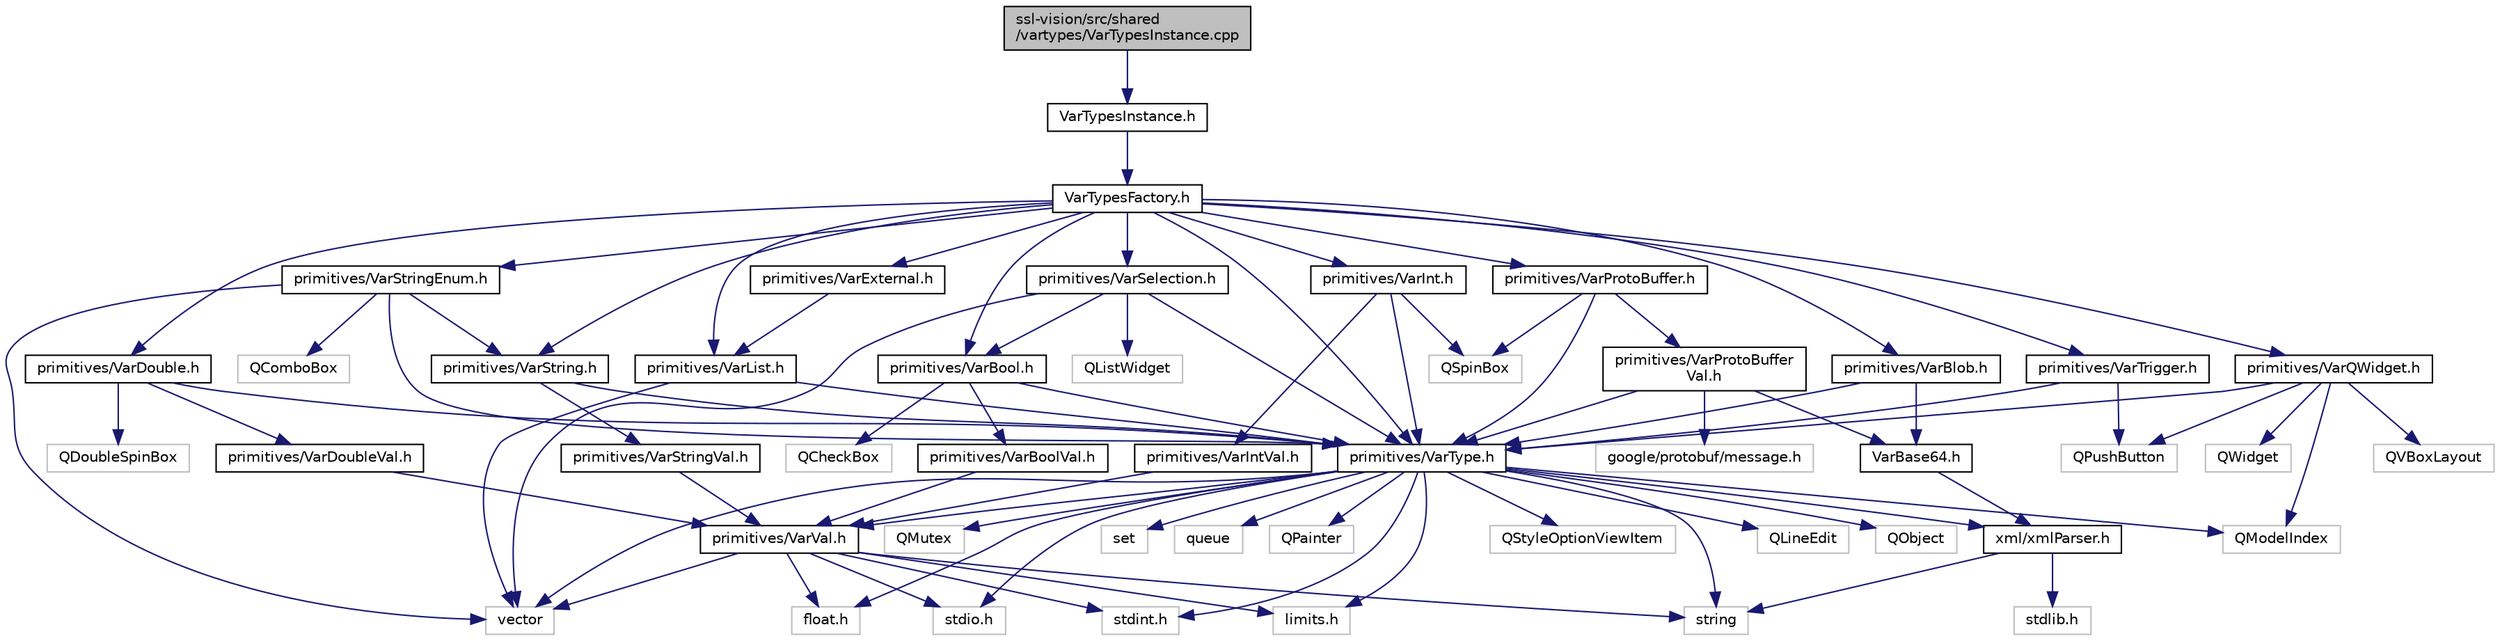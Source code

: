 digraph "ssl-vision/src/shared/vartypes/VarTypesInstance.cpp"
{
 // INTERACTIVE_SVG=YES
  edge [fontname="Helvetica",fontsize="10",labelfontname="Helvetica",labelfontsize="10"];
  node [fontname="Helvetica",fontsize="10",shape=record];
  Node1 [label="ssl-vision/src/shared\l/vartypes/VarTypesInstance.cpp",height=0.2,width=0.4,color="black", fillcolor="grey75", style="filled", fontcolor="black"];
  Node1 -> Node2 [color="midnightblue",fontsize="10",style="solid",fontname="Helvetica"];
  Node2 [label="VarTypesInstance.h",height=0.2,width=0.4,color="black", fillcolor="white", style="filled",URL="$df/de3/_var_types_instance_8h.html"];
  Node2 -> Node3 [color="midnightblue",fontsize="10",style="solid",fontname="Helvetica"];
  Node3 [label="VarTypesFactory.h",height=0.2,width=0.4,color="black", fillcolor="white", style="filled",URL="$d2/d10/_var_types_factory_8h.html"];
  Node3 -> Node4 [color="midnightblue",fontsize="10",style="solid",fontname="Helvetica"];
  Node4 [label="primitives/VarType.h",height=0.2,width=0.4,color="black", fillcolor="white", style="filled",URL="$d4/d8d/_var_type_8h.html",tooltip="C++ Interface: VarType. "];
  Node4 -> Node5 [color="midnightblue",fontsize="10",style="solid",fontname="Helvetica"];
  Node5 [label="stdint.h",height=0.2,width=0.4,color="grey75", fillcolor="white", style="filled"];
  Node4 -> Node6 [color="midnightblue",fontsize="10",style="solid",fontname="Helvetica"];
  Node6 [label="stdio.h",height=0.2,width=0.4,color="grey75", fillcolor="white", style="filled"];
  Node4 -> Node7 [color="midnightblue",fontsize="10",style="solid",fontname="Helvetica"];
  Node7 [label="string",height=0.2,width=0.4,color="grey75", fillcolor="white", style="filled"];
  Node4 -> Node8 [color="midnightblue",fontsize="10",style="solid",fontname="Helvetica"];
  Node8 [label="vector",height=0.2,width=0.4,color="grey75", fillcolor="white", style="filled"];
  Node4 -> Node9 [color="midnightblue",fontsize="10",style="solid",fontname="Helvetica"];
  Node9 [label="limits.h",height=0.2,width=0.4,color="grey75", fillcolor="white", style="filled"];
  Node4 -> Node10 [color="midnightblue",fontsize="10",style="solid",fontname="Helvetica"];
  Node10 [label="float.h",height=0.2,width=0.4,color="grey75", fillcolor="white", style="filled"];
  Node4 -> Node11 [color="midnightblue",fontsize="10",style="solid",fontname="Helvetica"];
  Node11 [label="set",height=0.2,width=0.4,color="grey75", fillcolor="white", style="filled"];
  Node4 -> Node12 [color="midnightblue",fontsize="10",style="solid",fontname="Helvetica"];
  Node12 [label="queue",height=0.2,width=0.4,color="grey75", fillcolor="white", style="filled"];
  Node4 -> Node13 [color="midnightblue",fontsize="10",style="solid",fontname="Helvetica"];
  Node13 [label="QPainter",height=0.2,width=0.4,color="grey75", fillcolor="white", style="filled"];
  Node4 -> Node14 [color="midnightblue",fontsize="10",style="solid",fontname="Helvetica"];
  Node14 [label="QStyleOptionViewItem",height=0.2,width=0.4,color="grey75", fillcolor="white", style="filled"];
  Node4 -> Node15 [color="midnightblue",fontsize="10",style="solid",fontname="Helvetica"];
  Node15 [label="QModelIndex",height=0.2,width=0.4,color="grey75", fillcolor="white", style="filled"];
  Node4 -> Node16 [color="midnightblue",fontsize="10",style="solid",fontname="Helvetica"];
  Node16 [label="QLineEdit",height=0.2,width=0.4,color="grey75", fillcolor="white", style="filled"];
  Node4 -> Node17 [color="midnightblue",fontsize="10",style="solid",fontname="Helvetica"];
  Node17 [label="primitives/VarVal.h",height=0.2,width=0.4,color="black", fillcolor="white", style="filled",URL="$d8/d4f/_var_val_8h.html"];
  Node17 -> Node5 [color="midnightblue",fontsize="10",style="solid",fontname="Helvetica"];
  Node17 -> Node6 [color="midnightblue",fontsize="10",style="solid",fontname="Helvetica"];
  Node17 -> Node7 [color="midnightblue",fontsize="10",style="solid",fontname="Helvetica"];
  Node17 -> Node8 [color="midnightblue",fontsize="10",style="solid",fontname="Helvetica"];
  Node17 -> Node9 [color="midnightblue",fontsize="10",style="solid",fontname="Helvetica"];
  Node17 -> Node10 [color="midnightblue",fontsize="10",style="solid",fontname="Helvetica"];
  Node4 -> Node18 [color="midnightblue",fontsize="10",style="solid",fontname="Helvetica"];
  Node18 [label="QObject",height=0.2,width=0.4,color="grey75", fillcolor="white", style="filled"];
  Node4 -> Node19 [color="midnightblue",fontsize="10",style="solid",fontname="Helvetica"];
  Node19 [label="xml/xmlParser.h",height=0.2,width=0.4,color="black", fillcolor="white", style="filled",URL="$d5/d31/xml_parser_8h.html"];
  Node19 -> Node20 [color="midnightblue",fontsize="10",style="solid",fontname="Helvetica"];
  Node20 [label="stdlib.h",height=0.2,width=0.4,color="grey75", fillcolor="white", style="filled"];
  Node19 -> Node7 [color="midnightblue",fontsize="10",style="solid",fontname="Helvetica"];
  Node4 -> Node21 [color="midnightblue",fontsize="10",style="solid",fontname="Helvetica"];
  Node21 [label="QMutex",height=0.2,width=0.4,color="grey75", fillcolor="white", style="filled"];
  Node3 -> Node22 [color="midnightblue",fontsize="10",style="solid",fontname="Helvetica"];
  Node22 [label="primitives/VarString.h",height=0.2,width=0.4,color="black", fillcolor="white", style="filled",URL="$d9/dc6/_var_string_8h.html",tooltip="C++ Interface: VarString. "];
  Node22 -> Node4 [color="midnightblue",fontsize="10",style="solid",fontname="Helvetica"];
  Node22 -> Node23 [color="midnightblue",fontsize="10",style="solid",fontname="Helvetica"];
  Node23 [label="primitives/VarStringVal.h",height=0.2,width=0.4,color="black", fillcolor="white", style="filled",URL="$d4/d5a/_var_string_val_8h.html",tooltip="C++ Interface: VarStringVal. "];
  Node23 -> Node17 [color="midnightblue",fontsize="10",style="solid",fontname="Helvetica"];
  Node3 -> Node24 [color="midnightblue",fontsize="10",style="solid",fontname="Helvetica"];
  Node24 [label="primitives/VarInt.h",height=0.2,width=0.4,color="black", fillcolor="white", style="filled",URL="$d4/d96/_var_int_8h.html",tooltip="C++ Interface: VarInt. "];
  Node24 -> Node4 [color="midnightblue",fontsize="10",style="solid",fontname="Helvetica"];
  Node24 -> Node25 [color="midnightblue",fontsize="10",style="solid",fontname="Helvetica"];
  Node25 [label="primitives/VarIntVal.h",height=0.2,width=0.4,color="black", fillcolor="white", style="filled",URL="$df/d23/_var_int_val_8h.html",tooltip="C++ Interface: VarIntVal. "];
  Node25 -> Node17 [color="midnightblue",fontsize="10",style="solid",fontname="Helvetica"];
  Node24 -> Node26 [color="midnightblue",fontsize="10",style="solid",fontname="Helvetica"];
  Node26 [label="QSpinBox",height=0.2,width=0.4,color="grey75", fillcolor="white", style="filled"];
  Node3 -> Node27 [color="midnightblue",fontsize="10",style="solid",fontname="Helvetica"];
  Node27 [label="primitives/VarBool.h",height=0.2,width=0.4,color="black", fillcolor="white", style="filled",URL="$de/de4/_var_bool_8h.html",tooltip="C++ Interface: VarBool. "];
  Node27 -> Node4 [color="midnightblue",fontsize="10",style="solid",fontname="Helvetica"];
  Node27 -> Node28 [color="midnightblue",fontsize="10",style="solid",fontname="Helvetica"];
  Node28 [label="primitives/VarBoolVal.h",height=0.2,width=0.4,color="black", fillcolor="white", style="filled",URL="$d2/d6b/_var_bool_val_8h.html",tooltip="C++ Interface: VarBoolVal. "];
  Node28 -> Node17 [color="midnightblue",fontsize="10",style="solid",fontname="Helvetica"];
  Node27 -> Node29 [color="midnightblue",fontsize="10",style="solid",fontname="Helvetica"];
  Node29 [label="QCheckBox",height=0.2,width=0.4,color="grey75", fillcolor="white", style="filled"];
  Node3 -> Node30 [color="midnightblue",fontsize="10",style="solid",fontname="Helvetica"];
  Node30 [label="primitives/VarDouble.h",height=0.2,width=0.4,color="black", fillcolor="white", style="filled",URL="$d9/d91/_var_double_8h.html",tooltip="C++ Interface: VarDouble. "];
  Node30 -> Node4 [color="midnightblue",fontsize="10",style="solid",fontname="Helvetica"];
  Node30 -> Node31 [color="midnightblue",fontsize="10",style="solid",fontname="Helvetica"];
  Node31 [label="primitives/VarDoubleVal.h",height=0.2,width=0.4,color="black", fillcolor="white", style="filled",URL="$d0/d05/_var_double_val_8h.html",tooltip="C++ Interface: VarDoubleVal. "];
  Node31 -> Node17 [color="midnightblue",fontsize="10",style="solid",fontname="Helvetica"];
  Node30 -> Node32 [color="midnightblue",fontsize="10",style="solid",fontname="Helvetica"];
  Node32 [label="QDoubleSpinBox",height=0.2,width=0.4,color="grey75", fillcolor="white", style="filled"];
  Node3 -> Node33 [color="midnightblue",fontsize="10",style="solid",fontname="Helvetica"];
  Node33 [label="primitives/VarBlob.h",height=0.2,width=0.4,color="black", fillcolor="white", style="filled",URL="$d7/d17/_var_blob_8h.html",tooltip="C++ Implementation: VarBlob. "];
  Node33 -> Node4 [color="midnightblue",fontsize="10",style="solid",fontname="Helvetica"];
  Node33 -> Node34 [color="midnightblue",fontsize="10",style="solid",fontname="Helvetica"];
  Node34 [label="VarBase64.h",height=0.2,width=0.4,color="black", fillcolor="white", style="filled",URL="$dd/d0c/_var_base64_8h.html",tooltip="C++ Interface: VarBase64. "];
  Node34 -> Node19 [color="midnightblue",fontsize="10",style="solid",fontname="Helvetica"];
  Node3 -> Node35 [color="midnightblue",fontsize="10",style="solid",fontname="Helvetica"];
  Node35 [label="primitives/VarList.h",height=0.2,width=0.4,color="black", fillcolor="white", style="filled",URL="$df/dc3/_var_list_8h.html",tooltip="C++ Interface: VarList. "];
  Node35 -> Node4 [color="midnightblue",fontsize="10",style="solid",fontname="Helvetica"];
  Node35 -> Node8 [color="midnightblue",fontsize="10",style="solid",fontname="Helvetica"];
  Node3 -> Node36 [color="midnightblue",fontsize="10",style="solid",fontname="Helvetica"];
  Node36 [label="primitives/VarStringEnum.h",height=0.2,width=0.4,color="black", fillcolor="white", style="filled",URL="$de/d75/_var_string_enum_8h.html",tooltip="C++ Interface: VarStringEnum. "];
  Node36 -> Node4 [color="midnightblue",fontsize="10",style="solid",fontname="Helvetica"];
  Node36 -> Node22 [color="midnightblue",fontsize="10",style="solid",fontname="Helvetica"];
  Node36 -> Node8 [color="midnightblue",fontsize="10",style="solid",fontname="Helvetica"];
  Node36 -> Node37 [color="midnightblue",fontsize="10",style="solid",fontname="Helvetica"];
  Node37 [label="QComboBox",height=0.2,width=0.4,color="grey75", fillcolor="white", style="filled"];
  Node3 -> Node38 [color="midnightblue",fontsize="10",style="solid",fontname="Helvetica"];
  Node38 [label="primitives/VarSelection.h",height=0.2,width=0.4,color="black", fillcolor="white", style="filled",URL="$d4/d13/_var_selection_8h.html",tooltip="C++ Interface: VarSelection. "];
  Node38 -> Node4 [color="midnightblue",fontsize="10",style="solid",fontname="Helvetica"];
  Node38 -> Node27 [color="midnightblue",fontsize="10",style="solid",fontname="Helvetica"];
  Node38 -> Node8 [color="midnightblue",fontsize="10",style="solid",fontname="Helvetica"];
  Node38 -> Node39 [color="midnightblue",fontsize="10",style="solid",fontname="Helvetica"];
  Node39 [label="QListWidget",height=0.2,width=0.4,color="grey75", fillcolor="white", style="filled"];
  Node3 -> Node40 [color="midnightblue",fontsize="10",style="solid",fontname="Helvetica"];
  Node40 [label="primitives/VarExternal.h",height=0.2,width=0.4,color="black", fillcolor="white", style="filled",URL="$d3/d58/_var_external_8h.html",tooltip="C++ Interface: VarExternal. "];
  Node40 -> Node35 [color="midnightblue",fontsize="10",style="solid",fontname="Helvetica"];
  Node3 -> Node41 [color="midnightblue",fontsize="10",style="solid",fontname="Helvetica"];
  Node41 [label="primitives/VarQWidget.h",height=0.2,width=0.4,color="black", fillcolor="white", style="filled",URL="$d1/d4e/_var_q_widget_8h.html",tooltip="C++ Interface: VarInt. "];
  Node41 -> Node4 [color="midnightblue",fontsize="10",style="solid",fontname="Helvetica"];
  Node41 -> Node42 [color="midnightblue",fontsize="10",style="solid",fontname="Helvetica"];
  Node42 [label="QWidget",height=0.2,width=0.4,color="grey75", fillcolor="white", style="filled"];
  Node41 -> Node15 [color="midnightblue",fontsize="10",style="solid",fontname="Helvetica"];
  Node41 -> Node43 [color="midnightblue",fontsize="10",style="solid",fontname="Helvetica"];
  Node43 [label="QVBoxLayout",height=0.2,width=0.4,color="grey75", fillcolor="white", style="filled"];
  Node41 -> Node44 [color="midnightblue",fontsize="10",style="solid",fontname="Helvetica"];
  Node44 [label="QPushButton",height=0.2,width=0.4,color="grey75", fillcolor="white", style="filled"];
  Node3 -> Node45 [color="midnightblue",fontsize="10",style="solid",fontname="Helvetica"];
  Node45 [label="primitives/VarTrigger.h",height=0.2,width=0.4,color="black", fillcolor="white", style="filled",URL="$d2/dfd/_var_trigger_8h.html",tooltip="C++ Interface: VarTrigger. "];
  Node45 -> Node4 [color="midnightblue",fontsize="10",style="solid",fontname="Helvetica"];
  Node45 -> Node44 [color="midnightblue",fontsize="10",style="solid",fontname="Helvetica"];
  Node3 -> Node46 [color="midnightblue",fontsize="10",style="solid",fontname="Helvetica"];
  Node46 [label="primitives/VarProtoBuffer.h",height=0.2,width=0.4,color="black", fillcolor="white", style="filled",URL="$d2/de8/_var_proto_buffer_8h.html",tooltip="C++ Interface: VarProtoBuffer. "];
  Node46 -> Node4 [color="midnightblue",fontsize="10",style="solid",fontname="Helvetica"];
  Node46 -> Node47 [color="midnightblue",fontsize="10",style="solid",fontname="Helvetica"];
  Node47 [label="primitives/VarProtoBuffer\lVal.h",height=0.2,width=0.4,color="black", fillcolor="white", style="filled",URL="$d9/d17/_var_proto_buffer_val_8h.html",tooltip="C++ Implementation: VarProtoBufferVal. "];
  Node47 -> Node4 [color="midnightblue",fontsize="10",style="solid",fontname="Helvetica"];
  Node47 -> Node48 [color="midnightblue",fontsize="10",style="solid",fontname="Helvetica"];
  Node48 [label="google/protobuf/message.h",height=0.2,width=0.4,color="grey75", fillcolor="white", style="filled"];
  Node47 -> Node34 [color="midnightblue",fontsize="10",style="solid",fontname="Helvetica"];
  Node46 -> Node26 [color="midnightblue",fontsize="10",style="solid",fontname="Helvetica"];
}
